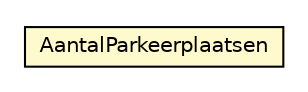 #!/usr/local/bin/dot
#
# Class diagram 
# Generated by UMLGraph version R5_6-24-gf6e263 (http://www.umlgraph.org/)
#

digraph G {
	edge [fontname="Helvetica",fontsize=10,labelfontname="Helvetica",labelfontsize=10];
	node [fontname="Helvetica",fontsize=10,shape=plaintext];
	nodesep=0.25;
	ranksep=0.5;
	// nl.egem.stuf.sector.bg._0204.VBOFund.AantalParkeerplaatsen
	c208518 [label=<<table title="nl.egem.stuf.sector.bg._0204.VBOFund.AantalParkeerplaatsen" border="0" cellborder="1" cellspacing="0" cellpadding="2" port="p" bgcolor="lemonChiffon" href="./VBOFund.AantalParkeerplaatsen.html">
		<tr><td><table border="0" cellspacing="0" cellpadding="1">
<tr><td align="center" balign="center"> AantalParkeerplaatsen </td></tr>
		</table></td></tr>
		</table>>, URL="./VBOFund.AantalParkeerplaatsen.html", fontname="Helvetica", fontcolor="black", fontsize=10.0];
}


